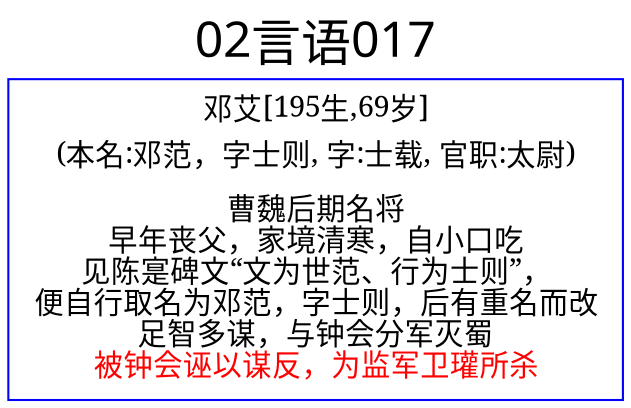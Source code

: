 
digraph
{
	rankdir = "LR";
	ranksep = 0.5;
	label = "02言语017";
	labelloc = "t";
	fontsize = "24";
	fontname = "SimHei";

	graph [style="filled", color="lightgrey"];
	node [fontname="SimSun"];
	edge [fontname="SimSun"];

	邓艾 [shape="box", color="blue", label=<<table border="0" cellborder="0"><tr><td>邓艾[195生,69岁]</td></tr><tr><td>(本名:邓范，字士则, 字:士载, 官职:太尉)</td></tr><tr><td></td></tr><tr><td>曹魏后期名将<br/>早年丧父，家境清寒，自小口吃<br/>见陈寔碑文“文为世范、行为士则”，<br/>便自行取名为邓范，字士则，后有重名而改<br/>足智多谋，与钟会分军灭蜀<br/><font color = 'red'>被钟会诬以谋反，为监军卫瓘所杀</font></td></tr></table>>];



}
